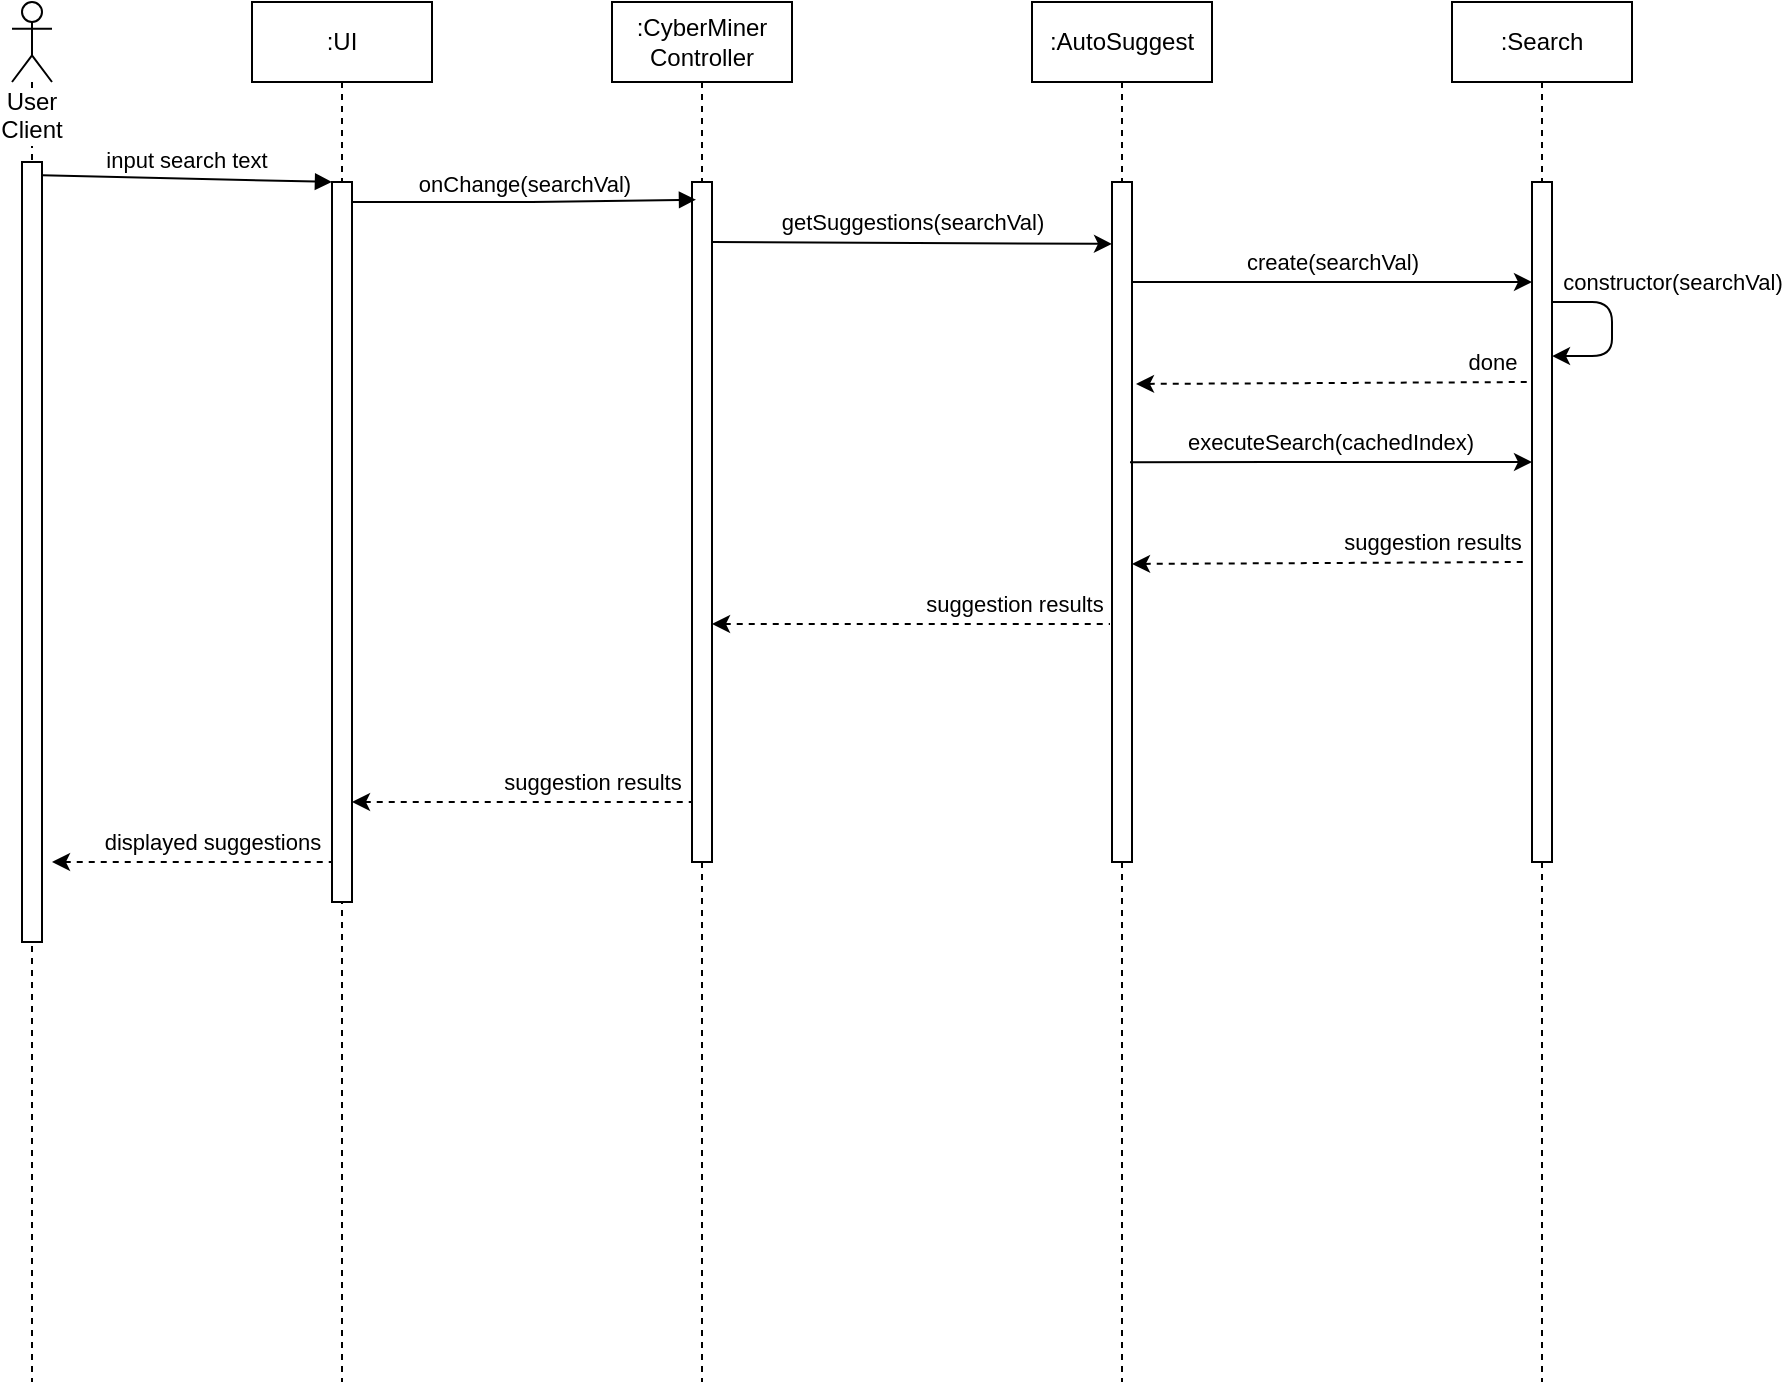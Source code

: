 <mxfile version="12.3.3" type="github" pages="1">
  <diagram id="ebyHIHOIsL0jrv1JN3ZG" name="Page-1">
    <mxGraphModel dx="1408" dy="748" grid="1" gridSize="10" guides="1" tooltips="1" connect="1" arrows="1" fold="1" page="1" pageScale="1" pageWidth="1600" pageHeight="1200" math="0" shadow="0">
      <root>
        <mxCell id="0"/>
        <mxCell id="1" parent="0"/>
        <mxCell id="Y5Kgps96UHaV6ycMvh6B-1" value=":UI" style="shape=umlLifeline;perimeter=lifelinePerimeter;whiteSpace=wrap;html=1;container=1;collapsible=0;recursiveResize=0;outlineConnect=0;" parent="1" vertex="1">
          <mxGeometry x="180" y="30" width="90" height="690" as="geometry"/>
        </mxCell>
        <mxCell id="Y5Kgps96UHaV6ycMvh6B-8" value="" style="html=1;points=[];perimeter=orthogonalPerimeter;" parent="Y5Kgps96UHaV6ycMvh6B-1" vertex="1">
          <mxGeometry x="40" y="90" width="10" height="360" as="geometry"/>
        </mxCell>
        <mxCell id="Y5Kgps96UHaV6ycMvh6B-6" value="User Client" style="shape=umlLifeline;participant=umlActor;perimeter=lifelinePerimeter;whiteSpace=wrap;html=1;container=1;collapsible=0;recursiveResize=0;verticalAlign=top;spacingTop=36;labelBackgroundColor=#ffffff;outlineConnect=0;" parent="1" vertex="1">
          <mxGeometry x="60" y="30" width="20" height="690" as="geometry"/>
        </mxCell>
        <mxCell id="Y5Kgps96UHaV6ycMvh6B-7" value="" style="html=1;points=[];perimeter=orthogonalPerimeter;" parent="Y5Kgps96UHaV6ycMvh6B-6" vertex="1">
          <mxGeometry x="5" y="80" width="10" height="390" as="geometry"/>
        </mxCell>
        <mxCell id="Y5Kgps96UHaV6ycMvh6B-10" value="input search text" style="html=1;verticalAlign=bottom;endArrow=block;exitX=1;exitY=0.017;exitDx=0;exitDy=0;exitPerimeter=0;entryX=0;entryY=0;entryDx=0;entryDy=0;entryPerimeter=0;" parent="1" source="Y5Kgps96UHaV6ycMvh6B-7" target="Y5Kgps96UHaV6ycMvh6B-8" edge="1">
          <mxGeometry width="80" relative="1" as="geometry">
            <mxPoint x="90" y="130" as="sourcePoint"/>
            <mxPoint x="210" y="120" as="targetPoint"/>
          </mxGeometry>
        </mxCell>
        <mxCell id="Y5Kgps96UHaV6ycMvh6B-11" value=":CyberMiner Controller" style="shape=umlLifeline;perimeter=lifelinePerimeter;whiteSpace=wrap;html=1;container=1;collapsible=0;recursiveResize=0;outlineConnect=0;" parent="1" vertex="1">
          <mxGeometry x="360" y="30" width="90" height="690" as="geometry"/>
        </mxCell>
        <mxCell id="Y5Kgps96UHaV6ycMvh6B-12" value="" style="html=1;points=[];perimeter=orthogonalPerimeter;" parent="Y5Kgps96UHaV6ycMvh6B-11" vertex="1">
          <mxGeometry x="40" y="90" width="10" height="340" as="geometry"/>
        </mxCell>
        <mxCell id="Y5Kgps96UHaV6ycMvh6B-17" value="onChange(searchVal)" style="html=1;verticalAlign=bottom;endArrow=block;entryX=0.2;entryY=0.026;entryDx=0;entryDy=0;entryPerimeter=0;" parent="1" source="Y5Kgps96UHaV6ycMvh6B-8" target="Y5Kgps96UHaV6ycMvh6B-12" edge="1">
          <mxGeometry width="80" relative="1" as="geometry">
            <mxPoint x="240" y="129.86" as="sourcePoint"/>
            <mxPoint x="360" y="130" as="targetPoint"/>
            <Array as="points">
              <mxPoint x="320" y="130"/>
            </Array>
          </mxGeometry>
        </mxCell>
        <mxCell id="c4jGAsvlEePRstkMnkjR-3" value=":AutoSuggest" style="shape=umlLifeline;perimeter=lifelinePerimeter;whiteSpace=wrap;html=1;container=1;collapsible=0;recursiveResize=0;outlineConnect=0;" vertex="1" parent="1">
          <mxGeometry x="570" y="30" width="90" height="690" as="geometry"/>
        </mxCell>
        <mxCell id="c4jGAsvlEePRstkMnkjR-4" value="" style="html=1;points=[];perimeter=orthogonalPerimeter;" vertex="1" parent="c4jGAsvlEePRstkMnkjR-3">
          <mxGeometry x="40" y="90" width="10" height="340" as="geometry"/>
        </mxCell>
        <mxCell id="c4jGAsvlEePRstkMnkjR-5" value="getSuggestions(searchVal)" style="endArrow=classic;html=1;entryX=0;entryY=0.091;entryDx=0;entryDy=0;entryPerimeter=0;" edge="1" parent="1" target="c4jGAsvlEePRstkMnkjR-4">
          <mxGeometry x="-0.001" y="10" width="50" height="50" relative="1" as="geometry">
            <mxPoint x="410" y="150" as="sourcePoint"/>
            <mxPoint x="460" y="100" as="targetPoint"/>
            <mxPoint as="offset"/>
          </mxGeometry>
        </mxCell>
        <mxCell id="c4jGAsvlEePRstkMnkjR-6" value="create(searchVal)" style="endArrow=classic;html=1;" edge="1" parent="1">
          <mxGeometry y="10" width="50" height="50" relative="1" as="geometry">
            <mxPoint x="620" y="170" as="sourcePoint"/>
            <mxPoint x="820" y="170" as="targetPoint"/>
            <mxPoint as="offset"/>
          </mxGeometry>
        </mxCell>
        <mxCell id="c4jGAsvlEePRstkMnkjR-7" value=":Search" style="shape=umlLifeline;perimeter=lifelinePerimeter;whiteSpace=wrap;html=1;container=1;collapsible=0;recursiveResize=0;outlineConnect=0;" vertex="1" parent="1">
          <mxGeometry x="780" y="30" width="90" height="690" as="geometry"/>
        </mxCell>
        <mxCell id="c4jGAsvlEePRstkMnkjR-8" value="" style="html=1;points=[];perimeter=orthogonalPerimeter;" vertex="1" parent="c4jGAsvlEePRstkMnkjR-7">
          <mxGeometry x="40" y="90" width="10" height="340" as="geometry"/>
        </mxCell>
        <mxCell id="c4jGAsvlEePRstkMnkjR-9" value="constructor(searchVal)" style="endArrow=classic;html=1;entryX=1;entryY=0.256;entryDx=0;entryDy=0;entryPerimeter=0;" edge="1" parent="1" target="c4jGAsvlEePRstkMnkjR-8">
          <mxGeometry x="-0.31" y="32" width="50" height="50" relative="1" as="geometry">
            <mxPoint x="830" y="180" as="sourcePoint"/>
            <mxPoint x="860" y="230" as="targetPoint"/>
            <mxPoint x="-2" y="-10" as="offset"/>
            <Array as="points">
              <mxPoint x="860" y="180"/>
              <mxPoint x="860" y="207"/>
            </Array>
          </mxGeometry>
        </mxCell>
        <mxCell id="c4jGAsvlEePRstkMnkjR-10" value="done" style="endArrow=none;dashed=1;html=1;exitX=1.2;exitY=0.297;exitDx=0;exitDy=0;exitPerimeter=0;startArrow=classic;startFill=1;" edge="1" parent="1" source="c4jGAsvlEePRstkMnkjR-4">
          <mxGeometry x="0.798" y="10" width="50" height="50" relative="1" as="geometry">
            <mxPoint x="770" y="270" as="sourcePoint"/>
            <mxPoint x="820" y="220" as="targetPoint"/>
            <mxPoint as="offset"/>
          </mxGeometry>
        </mxCell>
        <mxCell id="c4jGAsvlEePRstkMnkjR-11" value="executeSearch(cachedIndex)" style="endArrow=classic;html=1;exitX=0.9;exitY=0.412;exitDx=0;exitDy=0;exitPerimeter=0;" edge="1" parent="1" source="c4jGAsvlEePRstkMnkjR-4">
          <mxGeometry y="10" width="50" height="50" relative="1" as="geometry">
            <mxPoint x="625" y="260" as="sourcePoint"/>
            <mxPoint x="820" y="260" as="targetPoint"/>
            <mxPoint as="offset"/>
          </mxGeometry>
        </mxCell>
        <mxCell id="c4jGAsvlEePRstkMnkjR-12" value="suggestion results" style="endArrow=none;dashed=1;html=1;exitX=1.2;exitY=0.297;exitDx=0;exitDy=0;exitPerimeter=0;startArrow=classic;startFill=1;" edge="1" parent="1">
          <mxGeometry x="0.516" y="10" width="50" height="50" relative="1" as="geometry">
            <mxPoint x="620" y="310.98" as="sourcePoint"/>
            <mxPoint x="818" y="310" as="targetPoint"/>
            <mxPoint as="offset"/>
          </mxGeometry>
        </mxCell>
        <mxCell id="c4jGAsvlEePRstkMnkjR-13" value="suggestion results" style="endArrow=none;dashed=1;html=1;exitX=1.2;exitY=0.297;exitDx=0;exitDy=0;exitPerimeter=0;startArrow=classic;startFill=1;entryX=-0.1;entryY=0.65;entryDx=0;entryDy=0;entryPerimeter=0;" edge="1" parent="1" target="c4jGAsvlEePRstkMnkjR-4">
          <mxGeometry x="0.516" y="10" width="50" height="50" relative="1" as="geometry">
            <mxPoint x="410" y="340.98" as="sourcePoint"/>
            <mxPoint x="570" y="340" as="targetPoint"/>
            <mxPoint as="offset"/>
          </mxGeometry>
        </mxCell>
        <mxCell id="c4jGAsvlEePRstkMnkjR-14" value="suggestion results" style="endArrow=none;dashed=1;html=1;exitX=1.2;exitY=0.297;exitDx=0;exitDy=0;exitPerimeter=0;startArrow=classic;startFill=1;" edge="1" parent="1">
          <mxGeometry x="0.412" y="10" width="50" height="50" relative="1" as="geometry">
            <mxPoint x="230" y="429.98" as="sourcePoint"/>
            <mxPoint x="400" y="430" as="targetPoint"/>
            <mxPoint as="offset"/>
          </mxGeometry>
        </mxCell>
        <mxCell id="c4jGAsvlEePRstkMnkjR-15" value="displayed suggestions" style="endArrow=none;dashed=1;html=1;startArrow=classic;startFill=1;" edge="1" parent="1">
          <mxGeometry x="0.143" y="10" width="50" height="50" relative="1" as="geometry">
            <mxPoint x="80" y="460" as="sourcePoint"/>
            <mxPoint x="220" y="460" as="targetPoint"/>
            <mxPoint as="offset"/>
          </mxGeometry>
        </mxCell>
      </root>
    </mxGraphModel>
  </diagram>
</mxfile>
